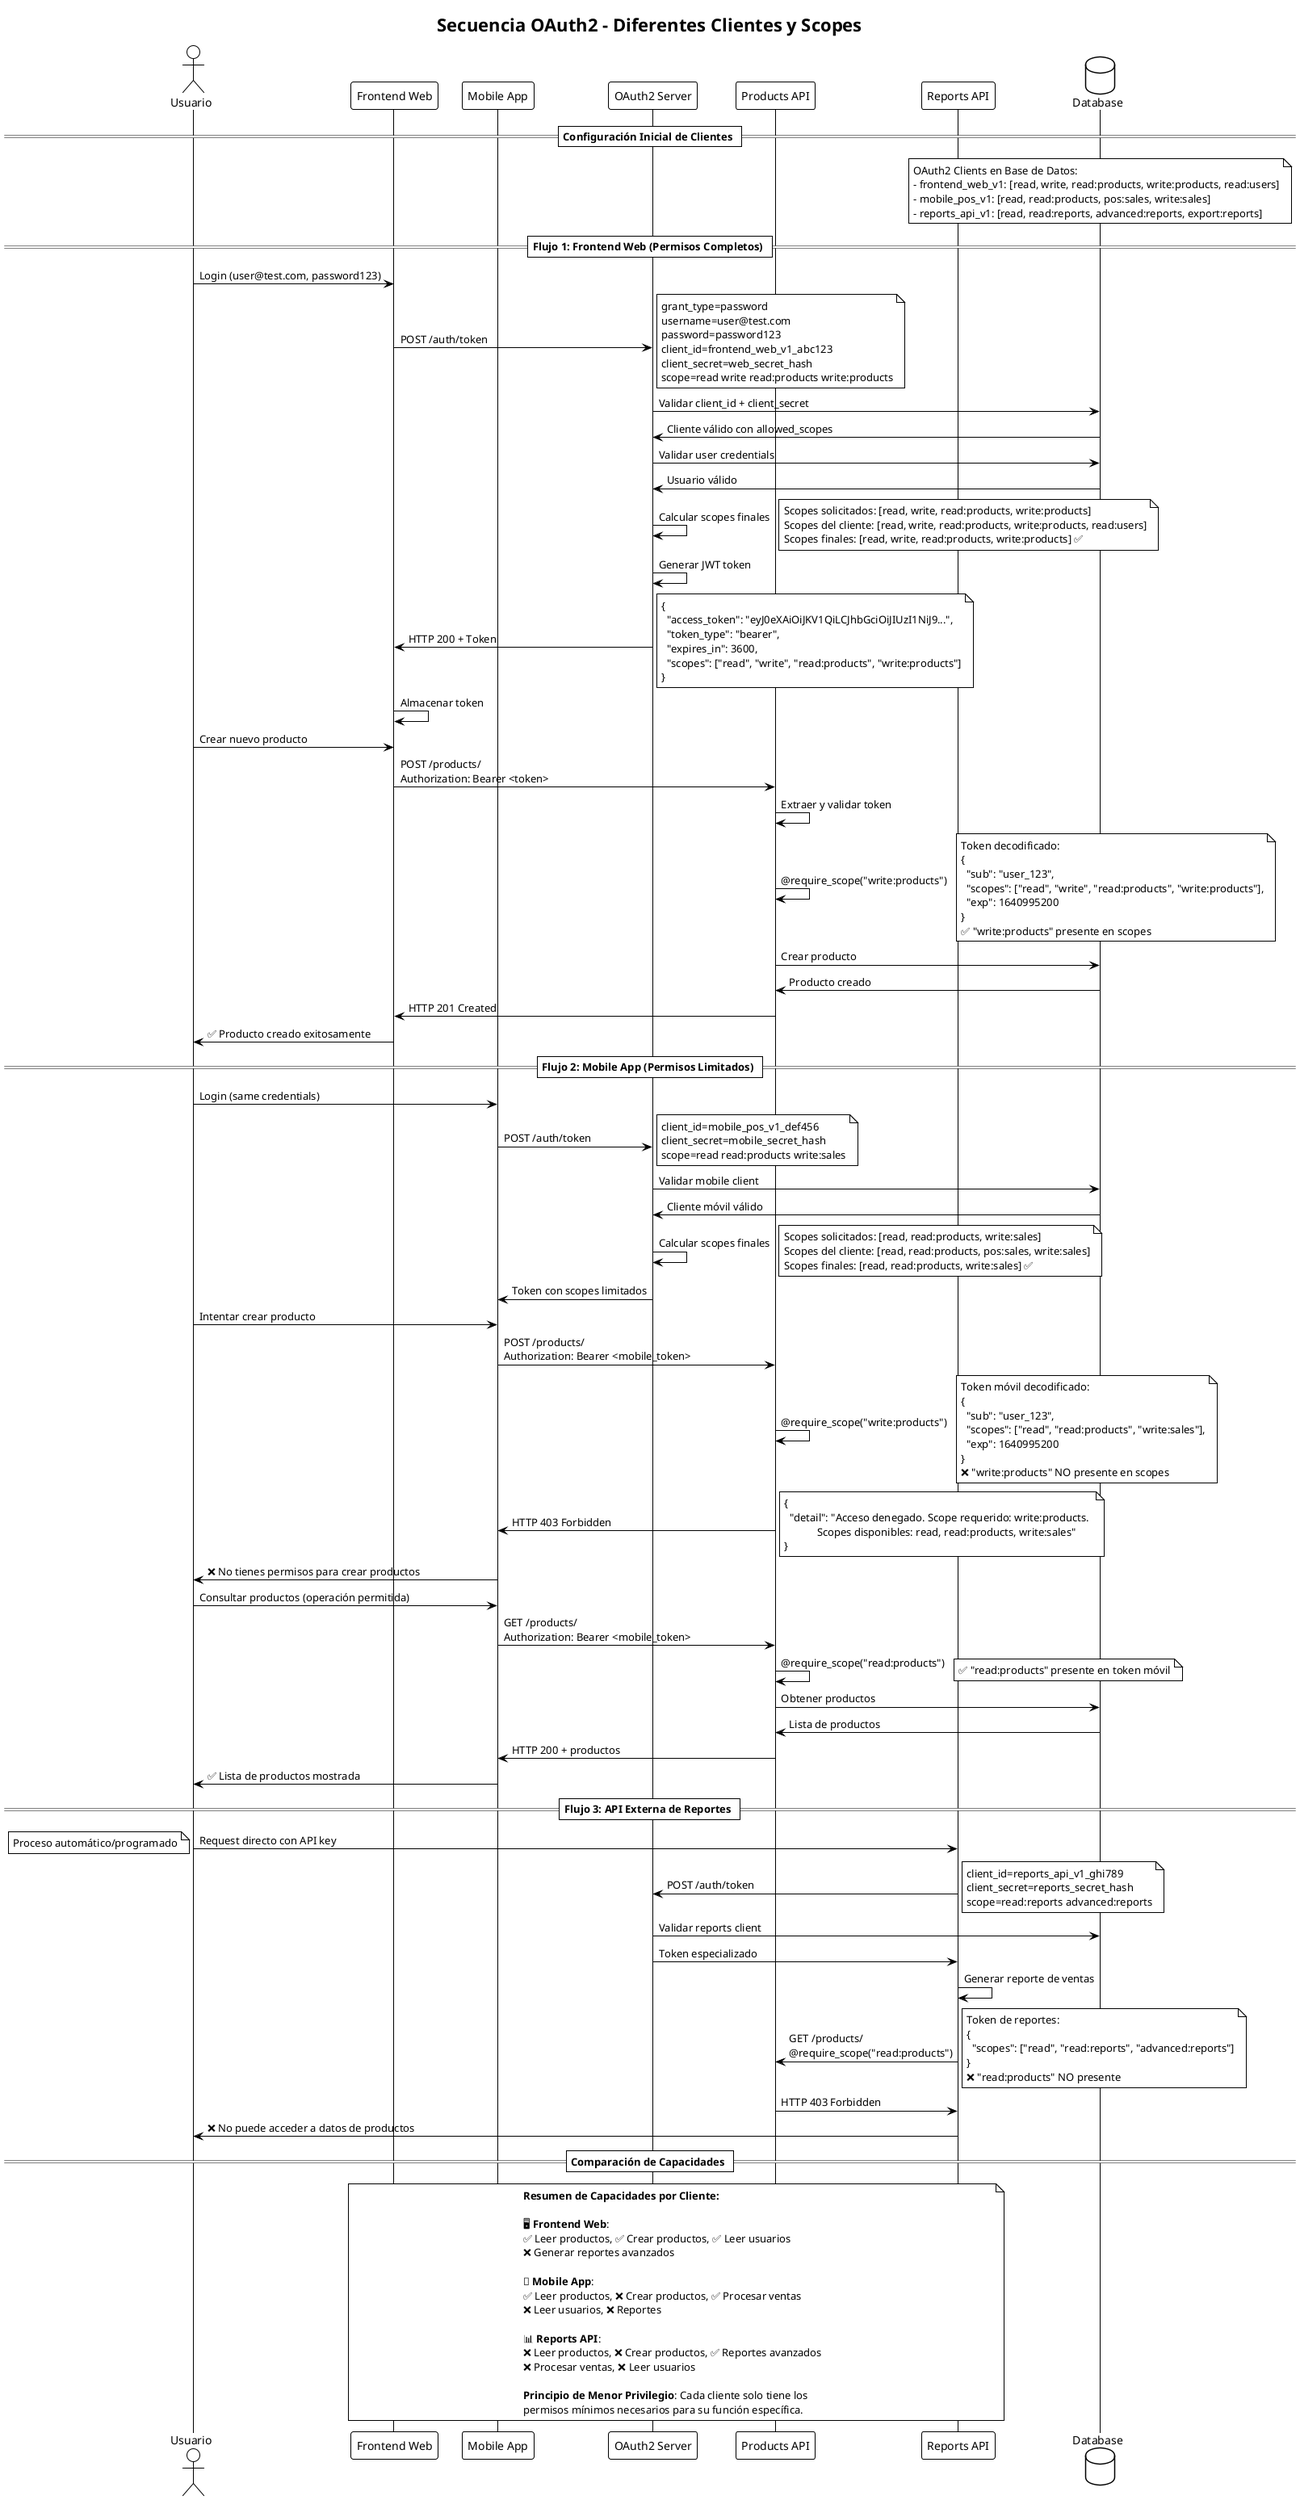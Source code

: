 @startuml OAuth2_Sequence_Diagram
!theme plain
title Secuencia OAuth2 - Diferentes Clientes y Scopes

actor "Usuario" as User
participant "Frontend Web" as WebApp
participant "Mobile App" as MobileApp
participant "OAuth2 Server" as AuthServer
participant "Products API" as ProductsAPI
participant "Reports API" as ReportsAPI
database "Database" as DB

== Configuración Inicial de Clientes ==

note over DB
OAuth2 Clients en Base de Datos:
- frontend_web_v1: [read, write, read:products, write:products, read:users]
- mobile_pos_v1: [read, read:products, pos:sales, write:sales]
- reports_api_v1: [read, read:reports, advanced:reports, export:reports]
end note

== Flujo 1: Frontend Web (Permisos Completos) ==

User -> WebApp: Login (user@test.com, password123)
WebApp -> AuthServer: POST /auth/token
note right
grant_type=password
username=user@test.com
password=password123
client_id=frontend_web_v1_abc123
client_secret=web_secret_hash
scope=read write read:products write:products
end note

AuthServer -> DB: Validar client_id + client_secret
DB -> AuthServer: Cliente válido con allowed_scopes
AuthServer -> DB: Validar user credentials
DB -> AuthServer: Usuario válido

AuthServer -> AuthServer: Calcular scopes finales
note right
Scopes solicitados: [read, write, read:products, write:products]
Scopes del cliente: [read, write, read:products, write:products, read:users]
Scopes finales: [read, write, read:products, write:products] ✅
end note

AuthServer -> AuthServer: Generar JWT token
AuthServer -> WebApp: HTTP 200 + Token
note right
{
  "access_token": "eyJ0eXAiOiJKV1QiLCJhbGciOiJIUzI1NiJ9...",
  "token_type": "bearer",
  "expires_in": 3600,
  "scopes": ["read", "write", "read:products", "write:products"]
}
end note

WebApp -> WebApp: Almacenar token

User -> WebApp: Crear nuevo producto
WebApp -> ProductsAPI: POST /products/\nAuthorization: Bearer <token>
ProductsAPI -> ProductsAPI: Extraer y validar token
ProductsAPI -> ProductsAPI: @require_scope("write:products")
note right
Token decodificado:
{
  "sub": "user_123",
  "scopes": ["read", "write", "read:products", "write:products"],
  "exp": 1640995200
}
✅ "write:products" presente en scopes
end note

ProductsAPI -> DB: Crear producto
DB -> ProductsAPI: Producto creado
ProductsAPI -> WebApp: HTTP 201 Created
WebApp -> User: ✅ Producto creado exitosamente

== Flujo 2: Mobile App (Permisos Limitados) ==

User -> MobileApp: Login (same credentials)
MobileApp -> AuthServer: POST /auth/token
note right
client_id=mobile_pos_v1_def456
client_secret=mobile_secret_hash
scope=read read:products write:sales
end note

AuthServer -> DB: Validar mobile client
DB -> AuthServer: Cliente móvil válido
AuthServer -> AuthServer: Calcular scopes finales
note right
Scopes solicitados: [read, read:products, write:sales]
Scopes del cliente: [read, read:products, pos:sales, write:sales]
Scopes finales: [read, read:products, write:sales] ✅
end note

AuthServer -> MobileApp: Token con scopes limitados

User -> MobileApp: Intentar crear producto
MobileApp -> ProductsAPI: POST /products/\nAuthorization: Bearer <mobile_token>
ProductsAPI -> ProductsAPI: @require_scope("write:products")
note right
Token móvil decodificado:
{
  "sub": "user_123",
  "scopes": ["read", "read:products", "write:sales"],
  "exp": 1640995200
}
❌ "write:products" NO presente en scopes
end note

ProductsAPI -> MobileApp: HTTP 403 Forbidden
note right
{
  "detail": "Acceso denegado. Scope requerido: write:products. 
            Scopes disponibles: read, read:products, write:sales"
}
end note
MobileApp -> User: ❌ No tienes permisos para crear productos

User -> MobileApp: Consultar productos (operación permitida)
MobileApp -> ProductsAPI: GET /products/\nAuthorization: Bearer <mobile_token>
ProductsAPI -> ProductsAPI: @require_scope("read:products")
note right
✅ "read:products" presente en token móvil
end note

ProductsAPI -> DB: Obtener productos
DB -> ProductsAPI: Lista de productos
ProductsAPI -> MobileApp: HTTP 200 + productos
MobileApp -> User: ✅ Lista de productos mostrada

== Flujo 3: API Externa de Reportes ==

User -> ReportsAPI: Request directo con API key
note left: Proceso automático/programado
ReportsAPI -> AuthServer: POST /auth/token
note right
client_id=reports_api_v1_ghi789
client_secret=reports_secret_hash
scope=read:reports advanced:reports
end note

AuthServer -> DB: Validar reports client
AuthServer -> ReportsAPI: Token especializado

ReportsAPI -> ReportsAPI: Generar reporte de ventas
ReportsAPI -> ProductsAPI: GET /products/\n@require_scope("read:products")
note right
Token de reportes:
{
  "scopes": ["read", "read:reports", "advanced:reports"]
}
❌ "read:products" NO presente
end note

ProductsAPI -> ReportsAPI: HTTP 403 Forbidden
ReportsAPI -> User: ❌ No puede acceder a datos de productos

== Comparación de Capacidades ==

note over WebApp, ReportsAPI
**Resumen de Capacidades por Cliente:**

🖥️ **Frontend Web**:
✅ Leer productos, ✅ Crear productos, ✅ Leer usuarios
❌ Generar reportes avanzados

📱 **Mobile App**:
✅ Leer productos, ❌ Crear productos, ✅ Procesar ventas
❌ Leer usuarios, ❌ Reportes

📊 **Reports API**:
❌ Leer productos, ❌ Crear productos, ✅ Reportes avanzados
❌ Procesar ventas, ❌ Leer usuarios

**Principio de Menor Privilegio**: Cada cliente solo tiene los 
permisos mínimos necesarios para su función específica.
end note

@enduml
